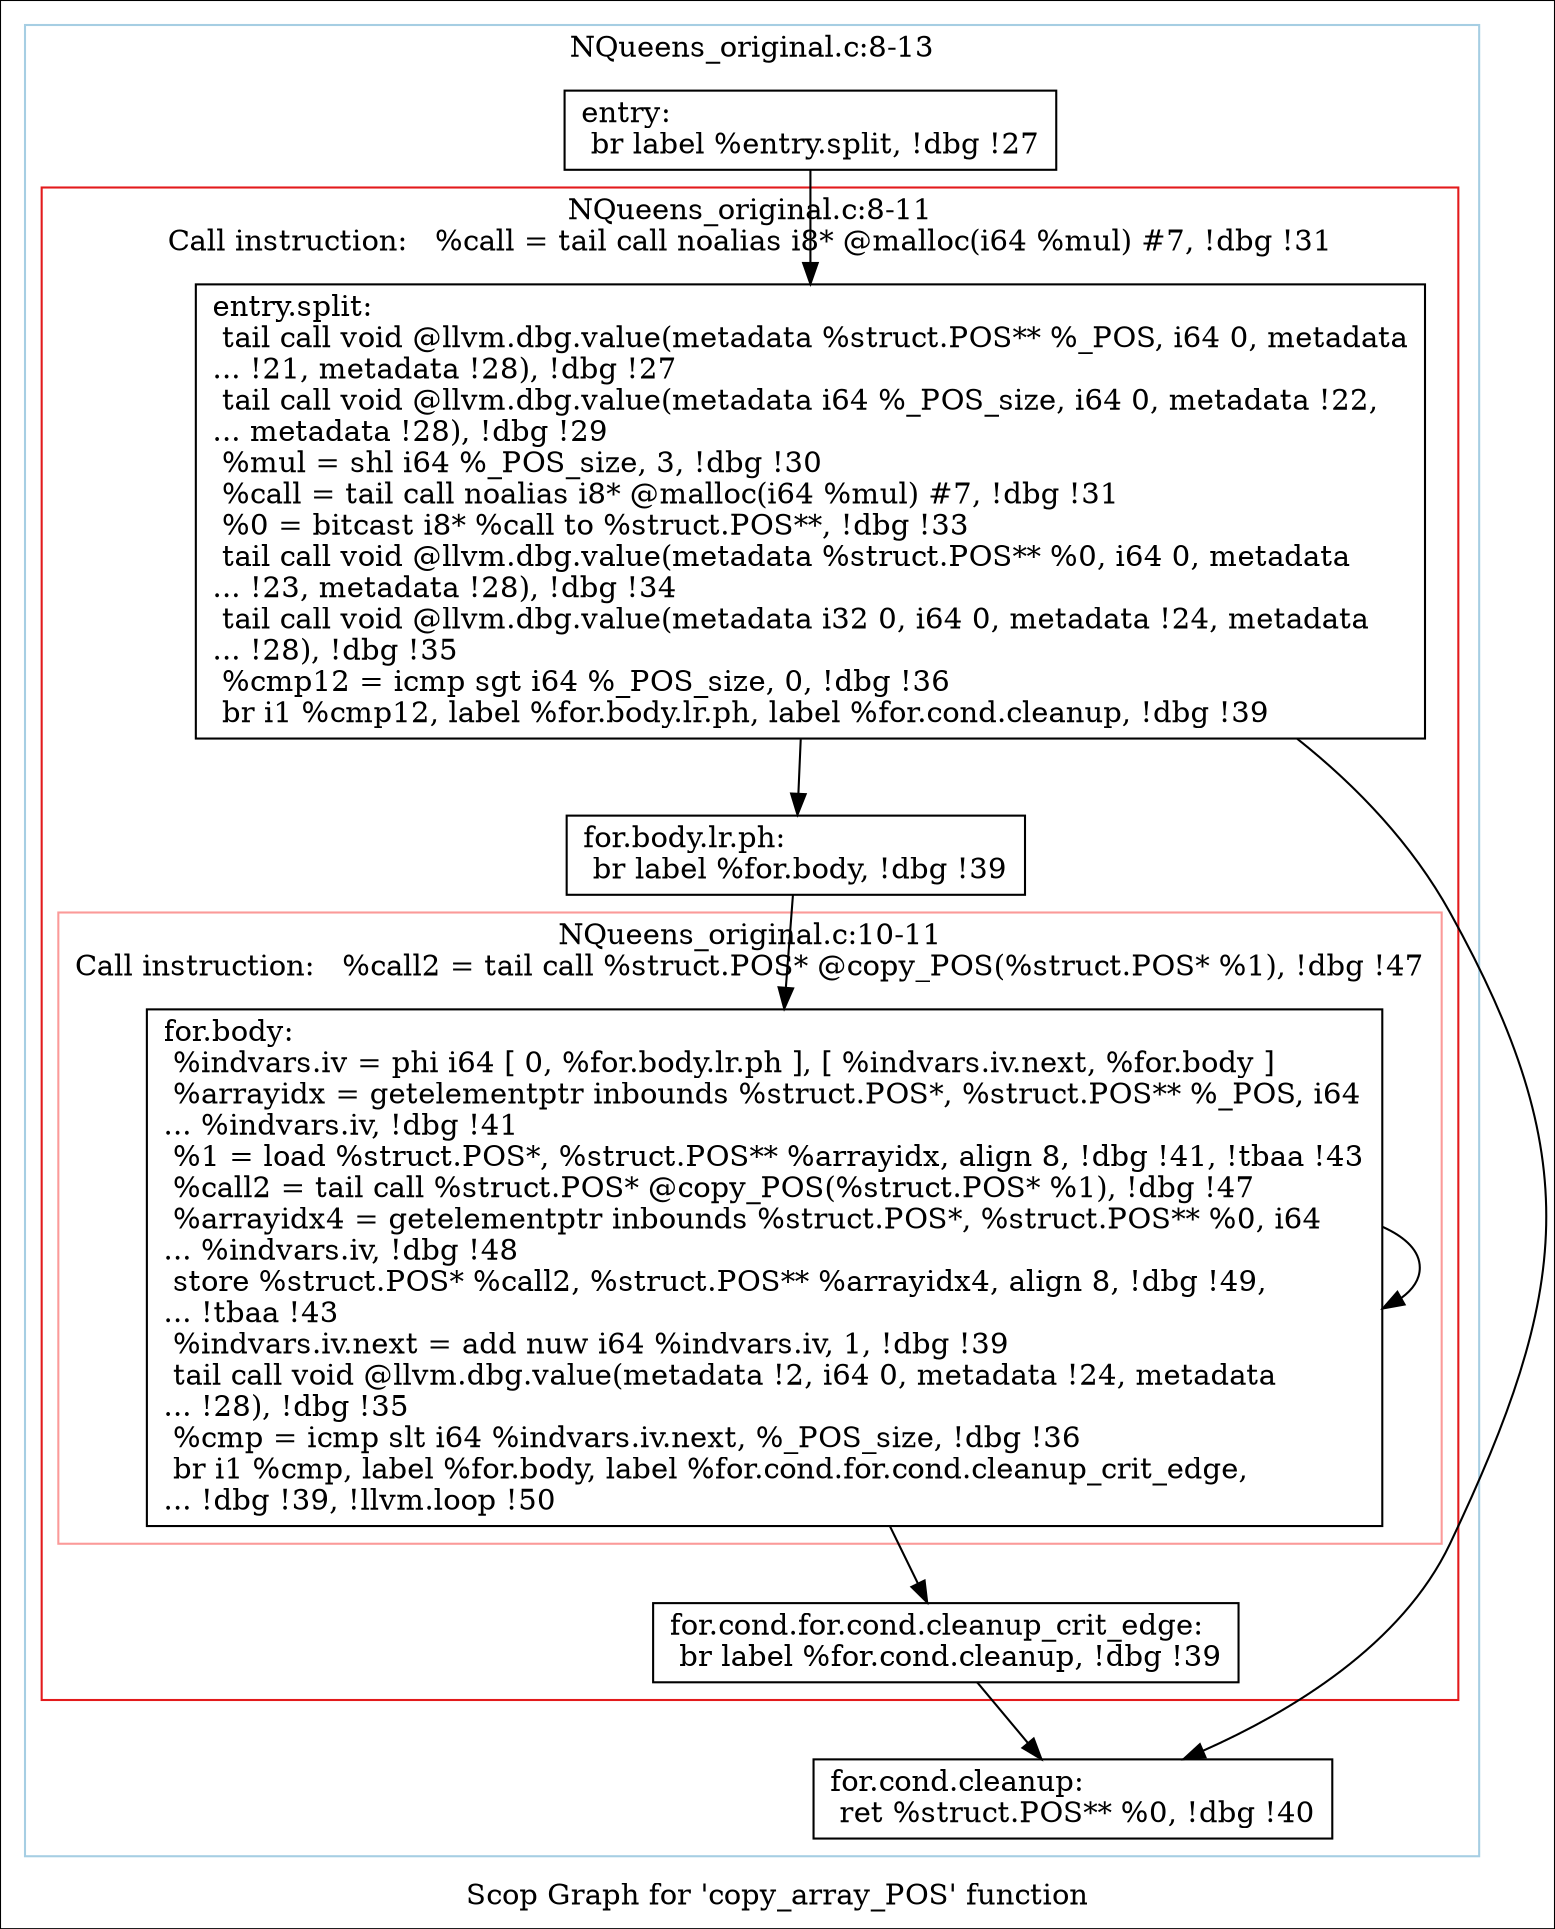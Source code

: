 digraph "Scop Graph for 'copy_array_POS' function" {
	label="Scop Graph for 'copy_array_POS' function";

	Node0xa5bead0 [shape=record,label="{entry:\l  br label %entry.split, !dbg !27\l}"];
	Node0xa5bead0 -> Node0xa6ac130;
	Node0xa6ac130 [shape=record,label="{entry.split:                                      \l  tail call void @llvm.dbg.value(metadata %struct.POS** %_POS, i64 0, metadata\l... !21, metadata !28), !dbg !27\l  tail call void @llvm.dbg.value(metadata i64 %_POS_size, i64 0, metadata !22,\l... metadata !28), !dbg !29\l  %mul = shl i64 %_POS_size, 3, !dbg !30\l  %call = tail call noalias i8* @malloc(i64 %mul) #7, !dbg !31\l  %0 = bitcast i8* %call to %struct.POS**, !dbg !33\l  tail call void @llvm.dbg.value(metadata %struct.POS** %0, i64 0, metadata\l... !23, metadata !28), !dbg !34\l  tail call void @llvm.dbg.value(metadata i32 0, i64 0, metadata !24, metadata\l... !28), !dbg !35\l  %cmp12 = icmp sgt i64 %_POS_size, 0, !dbg !36\l  br i1 %cmp12, label %for.body.lr.ph, label %for.cond.cleanup, !dbg !39\l}"];
	Node0xa6ac130 -> Node0xa5c4980;
	Node0xa6ac130 -> Node0xa5e9340;
	Node0xa5c4980 [shape=record,label="{for.body.lr.ph:                                   \l  br label %for.body, !dbg !39\l}"];
	Node0xa5c4980 -> Node0xa5e5c00;
	Node0xa5e5c00 [shape=record,label="{for.body:                                         \l  %indvars.iv = phi i64 [ 0, %for.body.lr.ph ], [ %indvars.iv.next, %for.body ]\l  %arrayidx = getelementptr inbounds %struct.POS*, %struct.POS** %_POS, i64\l... %indvars.iv, !dbg !41\l  %1 = load %struct.POS*, %struct.POS** %arrayidx, align 8, !dbg !41, !tbaa !43\l  %call2 = tail call %struct.POS* @copy_POS(%struct.POS* %1), !dbg !47\l  %arrayidx4 = getelementptr inbounds %struct.POS*, %struct.POS** %0, i64\l... %indvars.iv, !dbg !48\l  store %struct.POS* %call2, %struct.POS** %arrayidx4, align 8, !dbg !49,\l... !tbaa !43\l  %indvars.iv.next = add nuw i64 %indvars.iv, 1, !dbg !39\l  tail call void @llvm.dbg.value(metadata !2, i64 0, metadata !24, metadata\l... !28), !dbg !35\l  %cmp = icmp slt i64 %indvars.iv.next, %_POS_size, !dbg !36\l  br i1 %cmp, label %for.body, label %for.cond.for.cond.cleanup_crit_edge,\l... !dbg !39, !llvm.loop !50\l}"];
	Node0xa5e5c00 -> Node0xa5e5c00[constraint=false];
	Node0xa5e5c00 -> Node0xa5eaee0;
	Node0xa5eaee0 [shape=record,label="{for.cond.for.cond.cleanup_crit_edge:              \l  br label %for.cond.cleanup, !dbg !39\l}"];
	Node0xa5eaee0 -> Node0xa5e9340;
	Node0xa5e9340 [shape=record,label="{for.cond.cleanup:                                 \l  ret %struct.POS** %0, !dbg !40\l}"];
	colorscheme = "paired12"
        subgraph cluster_0xa632e20 {
          label = "NQueens_original.c:8-13
";
          style = solid;
          color = 1
          subgraph cluster_0xa6114f0 {
            label = "NQueens_original.c:8-11
Call instruction:   %call = tail call noalias i8* @malloc(i64 %mul) #7, !dbg !31";
            style = solid;
            color = 6
            subgraph cluster_0xa60d840 {
              label = "NQueens_original.c:10-11
Call instruction:   %call2 = tail call %struct.POS* @copy_POS(%struct.POS* %1), !dbg !47";
              style = solid;
              color = 5
              Node0xa5e5c00;
            }
            Node0xa6ac130;
            Node0xa5c4980;
            Node0xa5eaee0;
          }
          Node0xa5bead0;
          Node0xa5e9340;
        }
}
